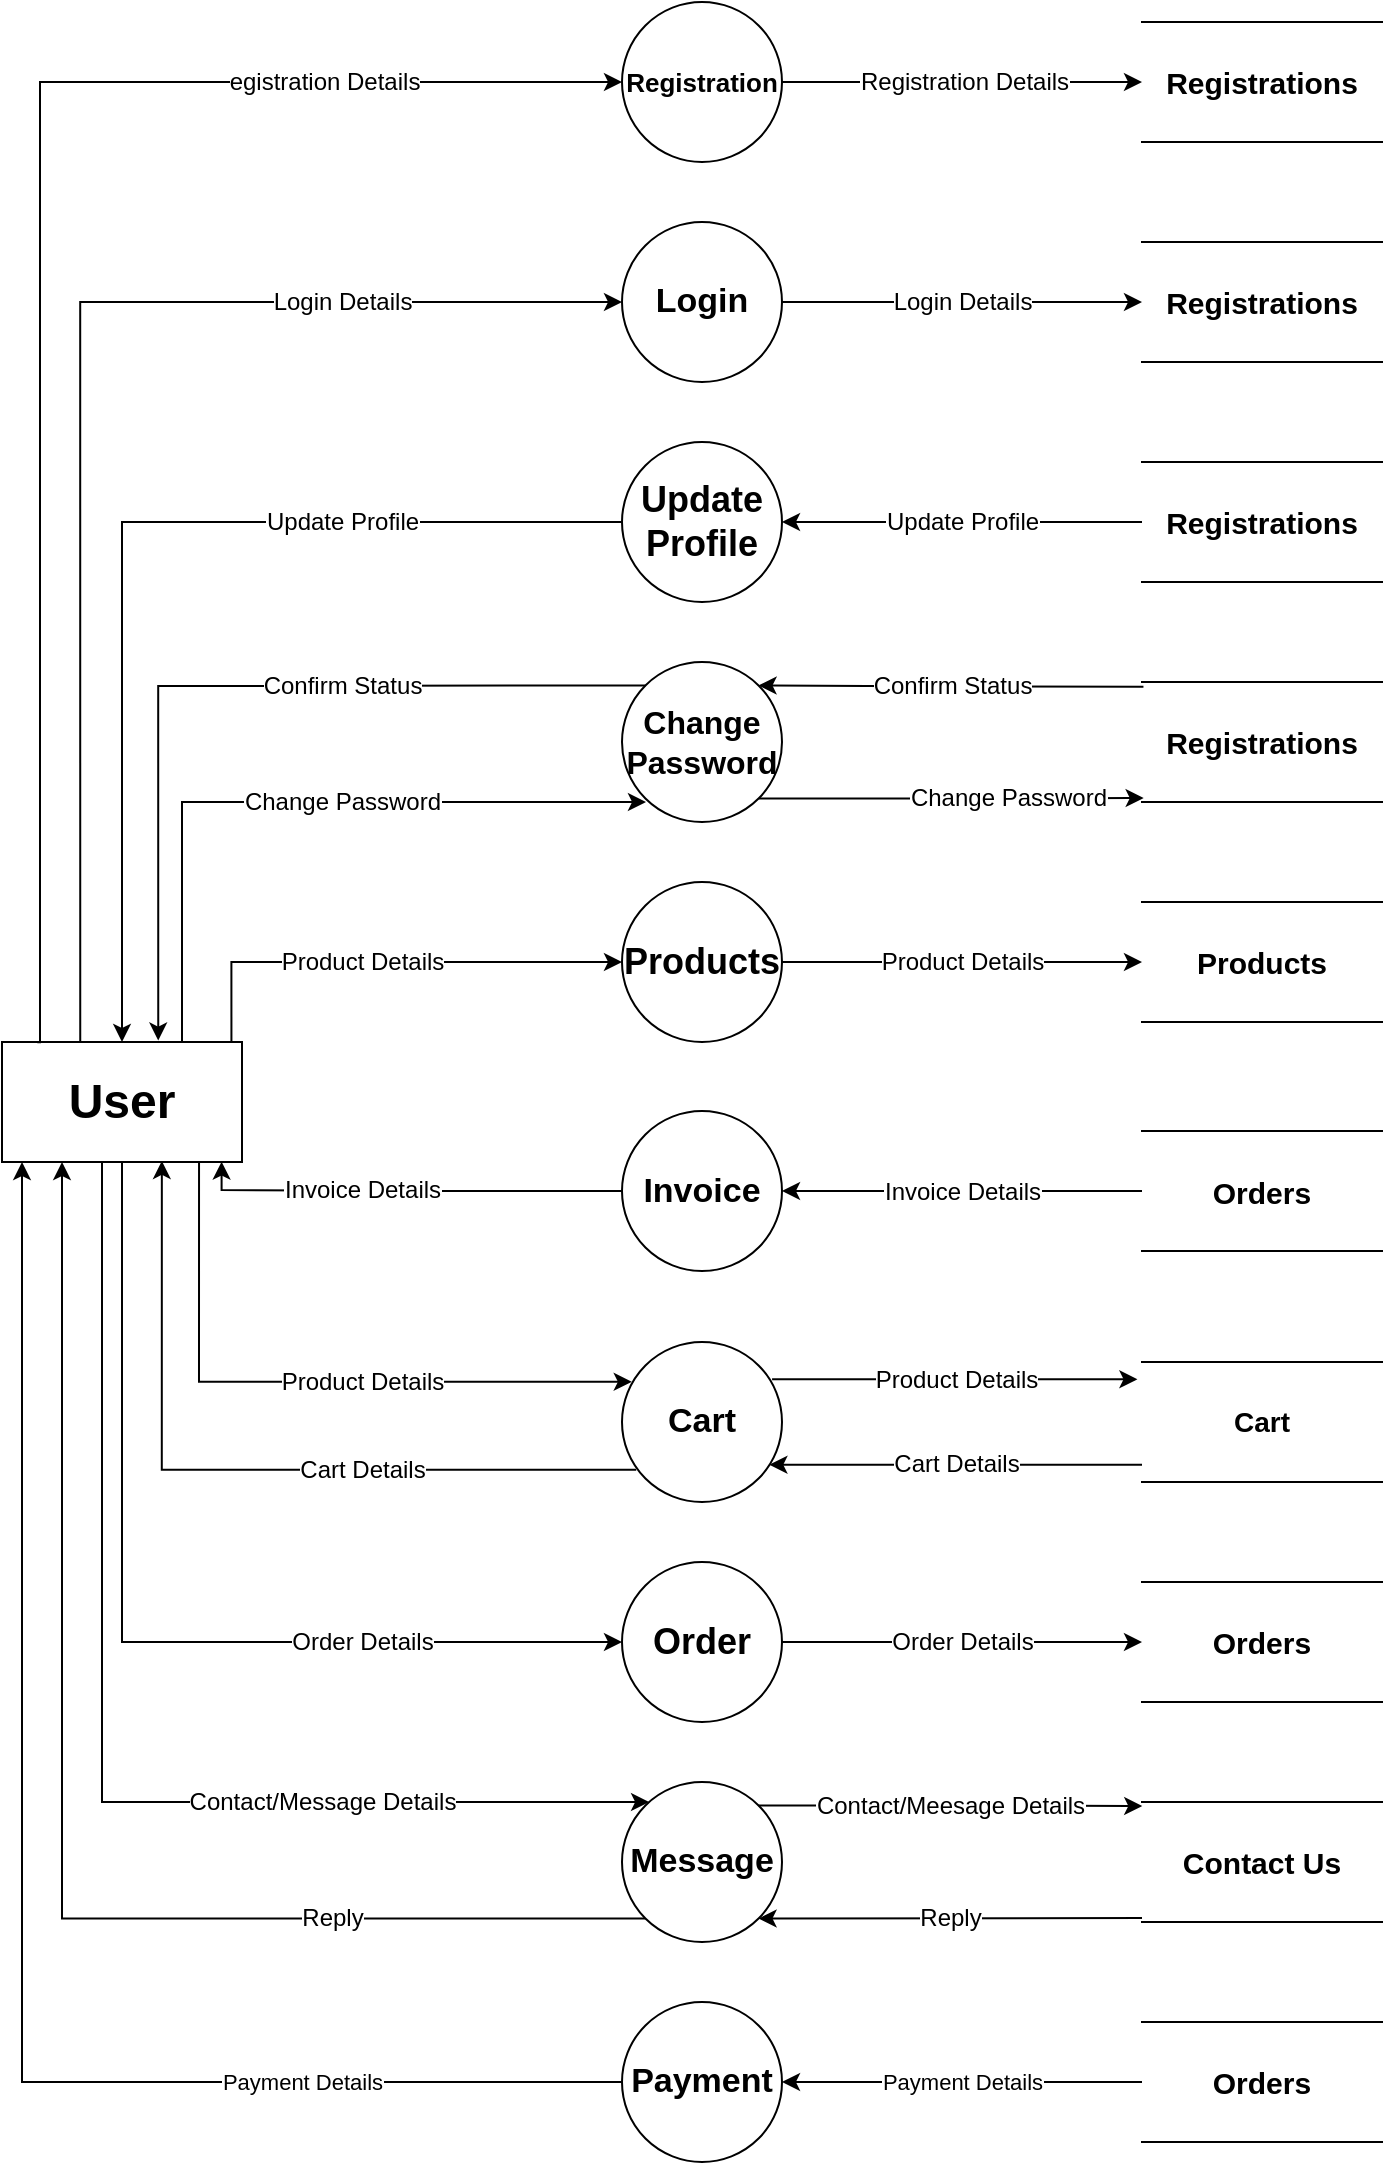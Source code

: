 <mxfile version="21.1.5" type="device">
  <diagram name="Page-1" id="sl_smt0Q-jwHzwTnQv2A">
    <mxGraphModel dx="1600" dy="829" grid="1" gridSize="10" guides="1" tooltips="1" connect="1" arrows="1" fold="1" page="1" pageScale="1" pageWidth="827" pageHeight="1169" math="0" shadow="0">
      <root>
        <mxCell id="0" />
        <mxCell id="1" parent="0" />
        <mxCell id="N-r1b9CIjYCUpJHPtU2t-24" value="Login Details" style="edgeStyle=orthogonalEdgeStyle;rounded=0;orthogonalLoop=1;jettySize=auto;html=1;exitX=0.326;exitY=-0.006;exitDx=0;exitDy=0;entryX=0;entryY=0.5;entryDx=0;entryDy=0;exitPerimeter=0;fontSize=12;" edge="1" parent="1" source="N-r1b9CIjYCUpJHPtU2t-2" target="N-r1b9CIjYCUpJHPtU2t-4">
          <mxGeometry x="0.564" relative="1" as="geometry">
            <Array as="points">
              <mxPoint x="119" y="180" />
            </Array>
            <mxPoint as="offset" />
          </mxGeometry>
        </mxCell>
        <mxCell id="N-r1b9CIjYCUpJHPtU2t-2" value="&lt;h1&gt;User&lt;/h1&gt;" style="rounded=0;whiteSpace=wrap;html=1;" vertex="1" parent="1">
          <mxGeometry x="80" y="550" width="120" height="60" as="geometry" />
        </mxCell>
        <mxCell id="N-r1b9CIjYCUpJHPtU2t-23" value="egistration Details" style="edgeStyle=orthogonalEdgeStyle;rounded=0;orthogonalLoop=1;jettySize=auto;html=1;exitX=0.147;exitY=0.002;exitDx=0;exitDy=0;entryX=0;entryY=0.5;entryDx=0;entryDy=0;exitPerimeter=0;fontSize=12;" edge="1" parent="1" source="N-r1b9CIjYCUpJHPtU2t-2" target="N-r1b9CIjYCUpJHPtU2t-3">
          <mxGeometry x="0.613" relative="1" as="geometry">
            <Array as="points">
              <mxPoint x="99" y="550" />
              <mxPoint x="99" y="70" />
            </Array>
            <mxPoint as="offset" />
          </mxGeometry>
        </mxCell>
        <mxCell id="N-r1b9CIjYCUpJHPtU2t-38" value="Registration Details" style="edgeStyle=orthogonalEdgeStyle;rounded=0;orthogonalLoop=1;jettySize=auto;html=1;exitX=1;exitY=0.5;exitDx=0;exitDy=0;entryX=0;entryY=0.5;entryDx=0;entryDy=0;fontSize=12;" edge="1" parent="1" source="N-r1b9CIjYCUpJHPtU2t-3" target="N-r1b9CIjYCUpJHPtU2t-12">
          <mxGeometry x="0.005" relative="1" as="geometry">
            <mxPoint as="offset" />
          </mxGeometry>
        </mxCell>
        <mxCell id="N-r1b9CIjYCUpJHPtU2t-3" value="Registration" style="ellipse;whiteSpace=wrap;html=1;aspect=fixed;fontSize=13;fontStyle=1" vertex="1" parent="1">
          <mxGeometry x="390" y="30" width="80" height="80" as="geometry" />
        </mxCell>
        <mxCell id="N-r1b9CIjYCUpJHPtU2t-39" value="Login Details" style="edgeStyle=orthogonalEdgeStyle;rounded=0;orthogonalLoop=1;jettySize=auto;html=1;exitX=1;exitY=0.5;exitDx=0;exitDy=0;entryX=0;entryY=0.5;entryDx=0;entryDy=0;fontSize=12;" edge="1" parent="1" source="N-r1b9CIjYCUpJHPtU2t-4" target="N-r1b9CIjYCUpJHPtU2t-13">
          <mxGeometry relative="1" as="geometry" />
        </mxCell>
        <mxCell id="N-r1b9CIjYCUpJHPtU2t-4" value="Login" style="ellipse;whiteSpace=wrap;html=1;aspect=fixed;fontSize=17;fontStyle=1" vertex="1" parent="1">
          <mxGeometry x="390" y="140" width="80" height="80" as="geometry" />
        </mxCell>
        <mxCell id="N-r1b9CIjYCUpJHPtU2t-25" value="Update Profile" style="edgeStyle=orthogonalEdgeStyle;rounded=0;orthogonalLoop=1;jettySize=auto;html=1;exitX=0;exitY=0.5;exitDx=0;exitDy=0;fontSize=12;" edge="1" parent="1" source="N-r1b9CIjYCUpJHPtU2t-5" target="N-r1b9CIjYCUpJHPtU2t-2">
          <mxGeometry x="-0.451" relative="1" as="geometry">
            <mxPoint as="offset" />
          </mxGeometry>
        </mxCell>
        <mxCell id="N-r1b9CIjYCUpJHPtU2t-5" value="Update Profile" style="ellipse;whiteSpace=wrap;html=1;aspect=fixed;fontSize=18;fontStyle=1" vertex="1" parent="1">
          <mxGeometry x="390" y="250" width="80" height="80" as="geometry" />
        </mxCell>
        <mxCell id="N-r1b9CIjYCUpJHPtU2t-41" value="Confirm Status" style="edgeStyle=orthogonalEdgeStyle;rounded=0;orthogonalLoop=1;jettySize=auto;html=1;exitX=0.006;exitY=0.039;exitDx=0;exitDy=0;entryX=1;entryY=0;entryDx=0;entryDy=0;exitPerimeter=0;fontSize=12;" edge="1" parent="1" source="N-r1b9CIjYCUpJHPtU2t-15" target="N-r1b9CIjYCUpJHPtU2t-6">
          <mxGeometry x="-0.0" relative="1" as="geometry">
            <mxPoint x="640" y="372" as="sourcePoint" />
            <Array as="points">
              <mxPoint x="560" y="372" />
            </Array>
            <mxPoint as="offset" />
          </mxGeometry>
        </mxCell>
        <mxCell id="N-r1b9CIjYCUpJHPtU2t-42" value="Change Password" style="edgeStyle=orthogonalEdgeStyle;rounded=0;orthogonalLoop=1;jettySize=auto;html=1;exitX=1;exitY=1;exitDx=0;exitDy=0;entryX=0.007;entryY=0.967;entryDx=0;entryDy=0;entryPerimeter=0;fontSize=12;" edge="1" parent="1" source="N-r1b9CIjYCUpJHPtU2t-6" target="N-r1b9CIjYCUpJHPtU2t-15">
          <mxGeometry x="0.322" relative="1" as="geometry">
            <mxPoint x="-2" as="offset" />
          </mxGeometry>
        </mxCell>
        <mxCell id="N-r1b9CIjYCUpJHPtU2t-6" value="Change&lt;br style=&quot;font-size: 16px;&quot;&gt;Password" style="ellipse;whiteSpace=wrap;html=1;aspect=fixed;fontSize=16;fontStyle=1" vertex="1" parent="1">
          <mxGeometry x="390" y="360" width="80" height="80" as="geometry" />
        </mxCell>
        <mxCell id="N-r1b9CIjYCUpJHPtU2t-29" value="Product Details" style="edgeStyle=orthogonalEdgeStyle;rounded=0;orthogonalLoop=1;jettySize=auto;html=1;exitX=0.956;exitY=0.007;exitDx=0;exitDy=0;entryX=0;entryY=0.5;entryDx=0;entryDy=0;exitPerimeter=0;fontSize=12;" edge="1" parent="1" source="N-r1b9CIjYCUpJHPtU2t-2" target="N-r1b9CIjYCUpJHPtU2t-7">
          <mxGeometry x="-0.103" relative="1" as="geometry">
            <Array as="points">
              <mxPoint x="195" y="510" />
            </Array>
            <mxPoint as="offset" />
          </mxGeometry>
        </mxCell>
        <mxCell id="N-r1b9CIjYCUpJHPtU2t-7" value="Products" style="ellipse;whiteSpace=wrap;html=1;aspect=fixed;fontSize=18;fontStyle=1" vertex="1" parent="1">
          <mxGeometry x="390" y="470" width="80" height="80" as="geometry" />
        </mxCell>
        <mxCell id="N-r1b9CIjYCUpJHPtU2t-31" value="Invoice Details" style="edgeStyle=orthogonalEdgeStyle;rounded=0;orthogonalLoop=1;jettySize=auto;html=1;exitX=0;exitY=0.5;exitDx=0;exitDy=0;entryX=0.915;entryY=0.997;entryDx=0;entryDy=0;entryPerimeter=0;fontSize=12;" edge="1" parent="1" source="N-r1b9CIjYCUpJHPtU2t-8" target="N-r1b9CIjYCUpJHPtU2t-2">
          <mxGeometry x="0.217" relative="1" as="geometry">
            <mxPoint x="200" y="610" as="targetPoint" />
            <Array as="points">
              <mxPoint x="295" y="625" />
              <mxPoint x="190" y="624" />
            </Array>
            <mxPoint as="offset" />
          </mxGeometry>
        </mxCell>
        <mxCell id="N-r1b9CIjYCUpJHPtU2t-8" value="Invoice" style="ellipse;whiteSpace=wrap;html=1;aspect=fixed;fontSize=17;fontStyle=1" vertex="1" parent="1">
          <mxGeometry x="390" y="584.5" width="80" height="80" as="geometry" />
        </mxCell>
        <mxCell id="N-r1b9CIjYCUpJHPtU2t-32" value="Product Details" style="edgeStyle=orthogonalEdgeStyle;rounded=0;orthogonalLoop=1;jettySize=auto;html=1;exitX=0.821;exitY=1.009;exitDx=0;exitDy=0;entryX=0.061;entryY=0.249;entryDx=0;entryDy=0;entryPerimeter=0;exitPerimeter=0;fontSize=12;" edge="1" parent="1" source="N-r1b9CIjYCUpJHPtU2t-2" target="N-r1b9CIjYCUpJHPtU2t-9">
          <mxGeometry x="0.172" relative="1" as="geometry">
            <Array as="points">
              <mxPoint x="179" y="720" />
            </Array>
            <mxPoint as="offset" />
          </mxGeometry>
        </mxCell>
        <mxCell id="N-r1b9CIjYCUpJHPtU2t-46" value="Product Details" style="edgeStyle=orthogonalEdgeStyle;rounded=0;orthogonalLoop=1;jettySize=auto;html=1;exitX=0.938;exitY=0.233;exitDx=0;exitDy=0;entryX=-0.019;entryY=0.144;entryDx=0;entryDy=0;entryPerimeter=0;exitPerimeter=0;fontSize=12;" edge="1" parent="1" source="N-r1b9CIjYCUpJHPtU2t-9" target="N-r1b9CIjYCUpJHPtU2t-19">
          <mxGeometry relative="1" as="geometry" />
        </mxCell>
        <mxCell id="N-r1b9CIjYCUpJHPtU2t-9" value="Cart" style="ellipse;whiteSpace=wrap;html=1;aspect=fixed;fontSize=17;fontStyle=1" vertex="1" parent="1">
          <mxGeometry x="390" y="700" width="80" height="80" as="geometry" />
        </mxCell>
        <mxCell id="N-r1b9CIjYCUpJHPtU2t-34" value="Order Details" style="edgeStyle=orthogonalEdgeStyle;rounded=0;orthogonalLoop=1;jettySize=auto;html=1;exitX=0.5;exitY=1;exitDx=0;exitDy=0;entryX=0;entryY=0.5;entryDx=0;entryDy=0;fontSize=12;" edge="1" parent="1" source="N-r1b9CIjYCUpJHPtU2t-2" target="N-r1b9CIjYCUpJHPtU2t-10">
          <mxGeometry x="0.469" relative="1" as="geometry">
            <mxPoint as="offset" />
          </mxGeometry>
        </mxCell>
        <mxCell id="N-r1b9CIjYCUpJHPtU2t-10" value="Order" style="ellipse;whiteSpace=wrap;html=1;aspect=fixed;fontSize=18;fontStyle=1" vertex="1" parent="1">
          <mxGeometry x="390" y="810" width="80" height="80" as="geometry" />
        </mxCell>
        <mxCell id="N-r1b9CIjYCUpJHPtU2t-35" value="Contact/Message Details" style="edgeStyle=orthogonalEdgeStyle;rounded=0;orthogonalLoop=1;jettySize=auto;html=1;exitX=0.25;exitY=1;exitDx=0;exitDy=0;fontSize=12;" edge="1" parent="1" source="N-r1b9CIjYCUpJHPtU2t-2" target="N-r1b9CIjYCUpJHPtU2t-11">
          <mxGeometry x="0.467" relative="1" as="geometry">
            <Array as="points">
              <mxPoint x="130" y="610" />
              <mxPoint x="130" y="930" />
            </Array>
            <mxPoint as="offset" />
          </mxGeometry>
        </mxCell>
        <mxCell id="N-r1b9CIjYCUpJHPtU2t-36" value="Reply" style="edgeStyle=orthogonalEdgeStyle;rounded=0;orthogonalLoop=1;jettySize=auto;html=1;exitX=0;exitY=1;exitDx=0;exitDy=0;entryX=0.25;entryY=1;entryDx=0;entryDy=0;fontSize=12;" edge="1" parent="1" source="N-r1b9CIjYCUpJHPtU2t-11" target="N-r1b9CIjYCUpJHPtU2t-2">
          <mxGeometry x="-0.529" relative="1" as="geometry">
            <Array as="points">
              <mxPoint x="110" y="988" />
            </Array>
            <mxPoint x="1" as="offset" />
          </mxGeometry>
        </mxCell>
        <mxCell id="N-r1b9CIjYCUpJHPtU2t-52" value="Reply" style="edgeStyle=orthogonalEdgeStyle;rounded=0;orthogonalLoop=1;jettySize=auto;html=1;exitX=1;exitY=1;exitDx=0;exitDy=0;fontSize=12;entryX=1;entryY=1;entryDx=0;entryDy=0;" edge="1" parent="1" target="N-r1b9CIjYCUpJHPtU2t-11">
          <mxGeometry relative="1" as="geometry">
            <mxPoint x="650" y="988" as="sourcePoint" />
            <Array as="points">
              <mxPoint x="650" y="988" />
              <mxPoint x="560" y="988" />
            </Array>
          </mxGeometry>
        </mxCell>
        <mxCell id="N-r1b9CIjYCUpJHPtU2t-11" value="Message" style="ellipse;whiteSpace=wrap;html=1;aspect=fixed;fontSize=17;fontStyle=1" vertex="1" parent="1">
          <mxGeometry x="390" y="920" width="80" height="80" as="geometry" />
        </mxCell>
        <mxCell id="N-r1b9CIjYCUpJHPtU2t-12" value="Registrations" style="shape=partialRectangle;whiteSpace=wrap;html=1;left=0;right=0;fillColor=none;fontStyle=1;fontSize=15;" vertex="1" parent="1">
          <mxGeometry x="650" y="40" width="120" height="60" as="geometry" />
        </mxCell>
        <mxCell id="N-r1b9CIjYCUpJHPtU2t-13" value="Registrations" style="shape=partialRectangle;whiteSpace=wrap;html=1;left=0;right=0;fillColor=none;fontSize=15;fontStyle=1" vertex="1" parent="1">
          <mxGeometry x="650" y="150" width="120" height="60" as="geometry" />
        </mxCell>
        <mxCell id="N-r1b9CIjYCUpJHPtU2t-40" value="Update Profile" style="edgeStyle=orthogonalEdgeStyle;rounded=0;orthogonalLoop=1;jettySize=auto;html=1;exitX=0;exitY=0.5;exitDx=0;exitDy=0;entryX=1;entryY=0.5;entryDx=0;entryDy=0;fontSize=12;" edge="1" parent="1" source="N-r1b9CIjYCUpJHPtU2t-14" target="N-r1b9CIjYCUpJHPtU2t-5">
          <mxGeometry relative="1" as="geometry" />
        </mxCell>
        <mxCell id="N-r1b9CIjYCUpJHPtU2t-14" value="Registrations" style="shape=partialRectangle;whiteSpace=wrap;html=1;left=0;right=0;fillColor=none;fontSize=15;fontStyle=1" vertex="1" parent="1">
          <mxGeometry x="650" y="260" width="120" height="60" as="geometry" />
        </mxCell>
        <mxCell id="N-r1b9CIjYCUpJHPtU2t-15" value="Registrations" style="shape=partialRectangle;whiteSpace=wrap;html=1;left=0;right=0;fillColor=none;fontSize=15;fontStyle=1" vertex="1" parent="1">
          <mxGeometry x="650" y="370" width="120" height="60" as="geometry" />
        </mxCell>
        <mxCell id="N-r1b9CIjYCUpJHPtU2t-16" value="Products" style="shape=partialRectangle;whiteSpace=wrap;html=1;left=0;right=0;fillColor=none;fontSize=15;fontStyle=1" vertex="1" parent="1">
          <mxGeometry x="650" y="480" width="120" height="60" as="geometry" />
        </mxCell>
        <mxCell id="N-r1b9CIjYCUpJHPtU2t-45" value="Invoice Details" style="edgeStyle=orthogonalEdgeStyle;rounded=0;orthogonalLoop=1;jettySize=auto;html=1;fontSize=12;" edge="1" parent="1" source="N-r1b9CIjYCUpJHPtU2t-18" target="N-r1b9CIjYCUpJHPtU2t-8">
          <mxGeometry x="0.005" relative="1" as="geometry">
            <mxPoint as="offset" />
          </mxGeometry>
        </mxCell>
        <mxCell id="N-r1b9CIjYCUpJHPtU2t-18" value="Orders" style="shape=partialRectangle;whiteSpace=wrap;html=1;left=0;right=0;fillColor=none;fontSize=15;fontStyle=1" vertex="1" parent="1">
          <mxGeometry x="650" y="594.5" width="120" height="60" as="geometry" />
        </mxCell>
        <mxCell id="N-r1b9CIjYCUpJHPtU2t-19" value="Cart" style="shape=partialRectangle;whiteSpace=wrap;html=1;left=0;right=0;fillColor=none;fontSize=14;fontStyle=1" vertex="1" parent="1">
          <mxGeometry x="650" y="710" width="120" height="60" as="geometry" />
        </mxCell>
        <mxCell id="N-r1b9CIjYCUpJHPtU2t-48" value="Order Details" style="edgeStyle=orthogonalEdgeStyle;rounded=0;orthogonalLoop=1;jettySize=auto;html=1;fontSize=12;exitX=1;exitY=0.5;exitDx=0;exitDy=0;" edge="1" parent="1" source="N-r1b9CIjYCUpJHPtU2t-10" target="N-r1b9CIjYCUpJHPtU2t-20">
          <mxGeometry relative="1" as="geometry" />
        </mxCell>
        <mxCell id="N-r1b9CIjYCUpJHPtU2t-20" value="Orders" style="shape=partialRectangle;whiteSpace=wrap;html=1;left=0;right=0;fillColor=none;fontSize=15;fontStyle=1" vertex="1" parent="1">
          <mxGeometry x="650" y="820" width="120" height="60" as="geometry" />
        </mxCell>
        <mxCell id="N-r1b9CIjYCUpJHPtU2t-51" value="Contact/Meesage Details" style="edgeStyle=orthogonalEdgeStyle;rounded=0;orthogonalLoop=1;jettySize=auto;html=1;exitX=1;exitY=0;exitDx=0;exitDy=0;entryX=0.001;entryY=0.034;entryDx=0;entryDy=0;fontSize=12;entryPerimeter=0;" edge="1" parent="1" source="N-r1b9CIjYCUpJHPtU2t-11" target="N-r1b9CIjYCUpJHPtU2t-21">
          <mxGeometry relative="1" as="geometry">
            <Array as="points" />
          </mxGeometry>
        </mxCell>
        <mxCell id="N-r1b9CIjYCUpJHPtU2t-21" value="Contact Us" style="shape=partialRectangle;whiteSpace=wrap;html=1;left=0;right=0;fillColor=none;fontSize=15;fontStyle=1" vertex="1" parent="1">
          <mxGeometry x="650" y="930" width="120" height="60" as="geometry" />
        </mxCell>
        <mxCell id="N-r1b9CIjYCUpJHPtU2t-26" value="Confirm Status" style="edgeStyle=orthogonalEdgeStyle;rounded=0;orthogonalLoop=1;jettySize=auto;html=1;exitX=0;exitY=0;exitDx=0;exitDy=0;entryX=0.651;entryY=-0.012;entryDx=0;entryDy=0;entryPerimeter=0;fontSize=12;" edge="1" parent="1" source="N-r1b9CIjYCUpJHPtU2t-6" target="N-r1b9CIjYCUpJHPtU2t-2">
          <mxGeometry x="-0.279" relative="1" as="geometry">
            <mxPoint x="414" y="330" as="sourcePoint" />
            <mxPoint x="164" y="590" as="targetPoint" />
            <Array as="points">
              <mxPoint x="397" y="372" />
              <mxPoint x="158" y="372" />
            </Array>
            <mxPoint as="offset" />
          </mxGeometry>
        </mxCell>
        <mxCell id="N-r1b9CIjYCUpJHPtU2t-27" value="Change Password" style="edgeStyle=orthogonalEdgeStyle;rounded=0;orthogonalLoop=1;jettySize=auto;html=1;exitX=0.75;exitY=0;exitDx=0;exitDy=0;fontSize=12;" edge="1" parent="1" source="N-r1b9CIjYCUpJHPtU2t-2">
          <mxGeometry x="0.136" relative="1" as="geometry">
            <mxPoint x="151" y="594.5" as="sourcePoint" />
            <mxPoint x="402" y="430" as="targetPoint" />
            <Array as="points">
              <mxPoint x="170" y="430" />
              <mxPoint x="402" y="430" />
            </Array>
            <mxPoint as="offset" />
          </mxGeometry>
        </mxCell>
        <mxCell id="N-r1b9CIjYCUpJHPtU2t-33" value="Cart Details" style="edgeStyle=orthogonalEdgeStyle;rounded=0;orthogonalLoop=1;jettySize=auto;html=1;exitX=0.089;exitY=0.799;exitDx=0;exitDy=0;entryX=0.666;entryY=0.991;entryDx=0;entryDy=0;entryPerimeter=0;exitPerimeter=0;fontSize=12;" edge="1" parent="1" source="N-r1b9CIjYCUpJHPtU2t-9" target="N-r1b9CIjYCUpJHPtU2t-2">
          <mxGeometry x="-0.3" relative="1" as="geometry">
            <mxPoint x="390" y="763.5" as="sourcePoint" />
            <mxPoint x="174" y="654.5" as="targetPoint" />
            <Array as="points">
              <mxPoint x="160" y="764" />
            </Array>
            <mxPoint as="offset" />
          </mxGeometry>
        </mxCell>
        <mxCell id="N-r1b9CIjYCUpJHPtU2t-44" value="Product Details" style="endArrow=classic;html=1;rounded=0;entryX=0;entryY=0.5;entryDx=0;entryDy=0;exitX=1;exitY=0.5;exitDx=0;exitDy=0;fontSize=12;" edge="1" parent="1" source="N-r1b9CIjYCUpJHPtU2t-7" target="N-r1b9CIjYCUpJHPtU2t-16">
          <mxGeometry width="50" height="50" relative="1" as="geometry">
            <mxPoint x="661" y="499" as="sourcePoint" />
            <mxPoint x="476" y="499" as="targetPoint" />
          </mxGeometry>
        </mxCell>
        <mxCell id="N-r1b9CIjYCUpJHPtU2t-47" value="Cart Details" style="edgeStyle=orthogonalEdgeStyle;rounded=0;orthogonalLoop=1;jettySize=auto;html=1;exitX=0;exitY=0.856;exitDx=0;exitDy=0;exitPerimeter=0;entryX=0.921;entryY=0.767;entryDx=0;entryDy=0;entryPerimeter=0;fontSize=12;" edge="1" parent="1" source="N-r1b9CIjYCUpJHPtU2t-19" target="N-r1b9CIjYCUpJHPtU2t-9">
          <mxGeometry x="0.002" relative="1" as="geometry">
            <mxPoint x="640" y="760" as="sourcePoint" />
            <mxPoint x="467" y="760" as="targetPoint" />
            <mxPoint as="offset" />
          </mxGeometry>
        </mxCell>
        <mxCell id="N-r1b9CIjYCUpJHPtU2t-58" value="Payment Details" style="edgeStyle=orthogonalEdgeStyle;rounded=0;orthogonalLoop=1;jettySize=auto;html=1;exitX=0;exitY=0.5;exitDx=0;exitDy=0;" edge="1" parent="1" source="N-r1b9CIjYCUpJHPtU2t-54">
          <mxGeometry x="-0.579" relative="1" as="geometry">
            <mxPoint x="90" y="610" as="targetPoint" />
            <Array as="points">
              <mxPoint x="90" y="1070" />
              <mxPoint x="90" y="610" />
            </Array>
            <mxPoint as="offset" />
          </mxGeometry>
        </mxCell>
        <mxCell id="N-r1b9CIjYCUpJHPtU2t-54" value="Payment" style="ellipse;whiteSpace=wrap;html=1;aspect=fixed;fontSize=17;fontStyle=1" vertex="1" parent="1">
          <mxGeometry x="390" y="1030" width="80" height="80" as="geometry" />
        </mxCell>
        <mxCell id="N-r1b9CIjYCUpJHPtU2t-57" value="Payment Details" style="edgeStyle=orthogonalEdgeStyle;rounded=0;orthogonalLoop=1;jettySize=auto;html=1;exitX=0;exitY=0.5;exitDx=0;exitDy=0;entryX=1;entryY=0.5;entryDx=0;entryDy=0;" edge="1" parent="1" source="N-r1b9CIjYCUpJHPtU2t-56" target="N-r1b9CIjYCUpJHPtU2t-54">
          <mxGeometry relative="1" as="geometry" />
        </mxCell>
        <mxCell id="N-r1b9CIjYCUpJHPtU2t-56" value="Orders" style="shape=partialRectangle;whiteSpace=wrap;html=1;left=0;right=0;fillColor=none;fontSize=15;fontStyle=1" vertex="1" parent="1">
          <mxGeometry x="650" y="1040" width="120" height="60" as="geometry" />
        </mxCell>
      </root>
    </mxGraphModel>
  </diagram>
</mxfile>

